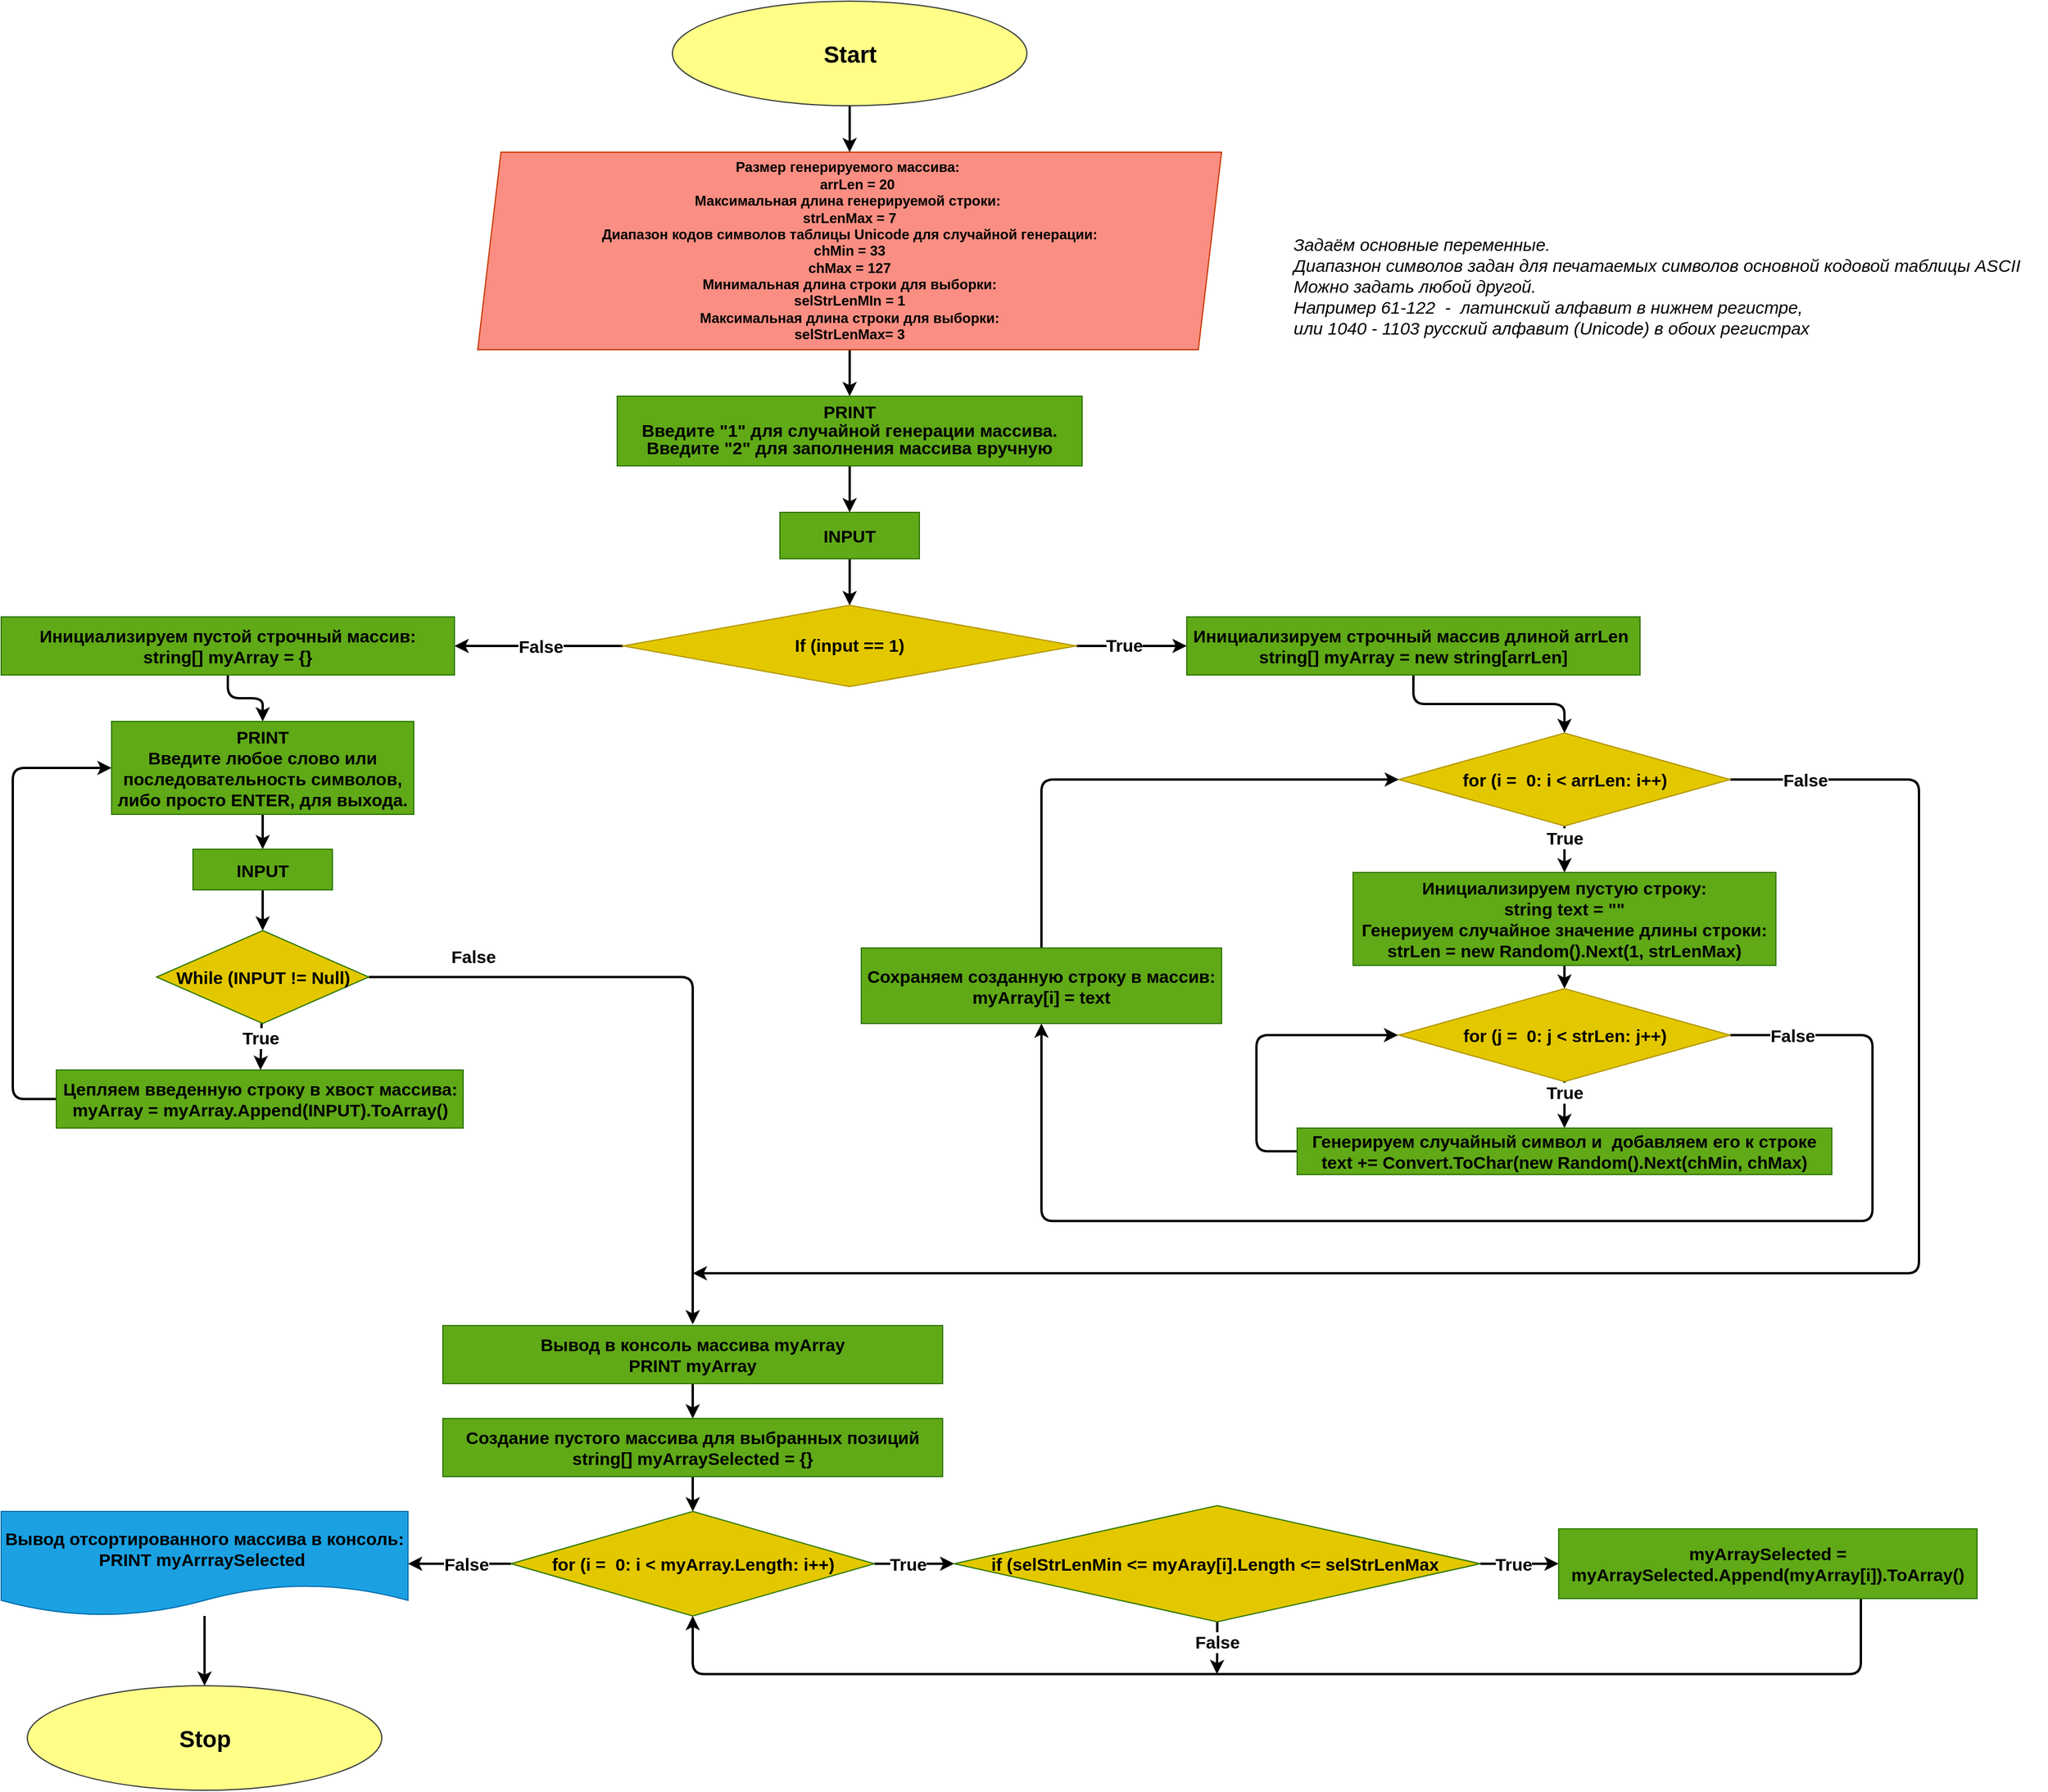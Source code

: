 <mxfile>
    <diagram id="g2o6s-i-MOim3hcA0cfS" name="Page-1">
        <mxGraphModel dx="2938" dy="2648" grid="1" gridSize="10" guides="1" tooltips="1" connect="1" arrows="1" fold="1" page="1" pageScale="1" pageWidth="850" pageHeight="1100" math="0" shadow="0">
            <root>
                <mxCell id="0"/>
                <mxCell id="1" parent="0"/>
                <mxCell id="5" style="edgeStyle=none;html=1;exitX=0.5;exitY=1;exitDx=0;exitDy=0;entryX=0.5;entryY=0;entryDx=0;entryDy=0;strokeWidth=2;" parent="1" source="2" target="4" edge="1">
                    <mxGeometry relative="1" as="geometry"/>
                </mxCell>
                <mxCell id="2" value="&lt;b&gt;&lt;font style=&quot;font-size: 20px;&quot;&gt;Start&lt;/font&gt;&lt;/b&gt;" style="ellipse;whiteSpace=wrap;html=1;fillColor=#ffff88;strokeColor=#36393d;" parent="1" vertex="1">
                    <mxGeometry x="-272.5" y="-1100" width="305" height="90" as="geometry"/>
                </mxCell>
                <mxCell id="8" value="" style="edgeStyle=none;html=1;fontSize=20;entryX=0.5;entryY=0;entryDx=0;entryDy=0;strokeWidth=2;" parent="1" source="4" target="9" edge="1">
                    <mxGeometry relative="1" as="geometry"/>
                </mxCell>
                <mxCell id="4" value="&lt;b&gt;Размер генерируемого массива:&amp;nbsp; &lt;br&gt;&amp;nbsp; &amp;nbsp; arrLen = 20&lt;br&gt;Максимальная длина генерируемой строки:&amp;nbsp; &lt;br&gt;strLenMax = 7&lt;br&gt;Диапазон кодов символов таблицы Unicode для случайной генерации:&lt;br&gt;chMin = 33&lt;br&gt;chMax = 127&lt;br&gt;Минимальная длина строки для выборки:&lt;br&gt;&lt;/b&gt;&lt;b style=&quot;border-color: var(--border-color);&quot;&gt;selStrLenMIn&amp;nbsp;&lt;/b&gt;&lt;b&gt;= 1&lt;br&gt;Максимальная длина строки для выборки:&lt;br style=&quot;border-color: var(--border-color);&quot;&gt;selStrLenMax= 3&lt;/b&gt;" style="shape=parallelogram;perimeter=parallelogramPerimeter;whiteSpace=wrap;html=1;fixedSize=1;fillColor=#FA8E82;fontColor=#000000;strokeColor=#C73500;" parent="1" vertex="1">
                    <mxGeometry x="-440" y="-970" width="640" height="170" as="geometry"/>
                </mxCell>
                <mxCell id="6" value="&lt;i style=&quot;font-size: 15px;&quot;&gt;Задаём основные переменные.&lt;br&gt;Диапазнон символов задан для печатаемых символов основной кодовой таблицы ASCII&lt;br&gt;Можно задать любой другой.&lt;br&gt;Например 61-122&amp;nbsp; -&amp;nbsp; латинский алфавит в нижнем регистре,&lt;br&gt;или 1040 - 1103 русский алфавит (Unicode) в обоих регистрах&lt;/i&gt;" style="text;html=1;align=left;verticalAlign=middle;resizable=0;points=[];autosize=1;strokeColor=none;fillColor=none;" parent="1" vertex="1">
                    <mxGeometry x="260" y="-905" width="650" height="100" as="geometry"/>
                </mxCell>
                <mxCell id="15" value="" style="edgeStyle=none;html=1;fontSize=15;fontColor=#000000;strokeWidth=2;" parent="1" source="7" target="14" edge="1">
                    <mxGeometry relative="1" as="geometry"/>
                </mxCell>
                <mxCell id="16" value="True" style="edgeLabel;html=1;align=center;verticalAlign=middle;resizable=0;points=[];fontSize=15;fontColor=#000000;fontStyle=1" parent="15" vertex="1" connectable="0">
                    <mxGeometry x="-0.15" y="1" relative="1" as="geometry">
                        <mxPoint as="offset"/>
                    </mxGeometry>
                </mxCell>
                <mxCell id="18" value="" style="edgeStyle=none;html=1;fontSize=15;fontColor=#000000;strokeWidth=2;entryX=1;entryY=0.5;entryDx=0;entryDy=0;exitX=0;exitY=0.5;exitDx=0;exitDy=0;" parent="1" source="7" target="17" edge="1">
                    <mxGeometry relative="1" as="geometry">
                        <Array as="points"/>
                        <mxPoint x="-380" y="-520" as="targetPoint"/>
                    </mxGeometry>
                </mxCell>
                <mxCell id="19" value="&lt;b&gt;False&lt;/b&gt;" style="edgeLabel;html=1;align=center;verticalAlign=middle;resizable=0;points=[];fontSize=15;fontColor=#000000;" parent="18" vertex="1" connectable="0">
                    <mxGeometry x="0.243" y="-1" relative="1" as="geometry">
                        <mxPoint x="19" y="1" as="offset"/>
                    </mxGeometry>
                </mxCell>
                <mxCell id="7" value="&lt;p style=&quot;line-height: 120%;&quot;&gt;&lt;font style=&quot;font-size: 15px;&quot;&gt;&lt;b&gt;If (input == 1)&lt;/b&gt;&lt;/font&gt;&lt;/p&gt;" style="rhombus;whiteSpace=wrap;html=1;fillColor=#e3c800;strokeColor=#B09500;fontColor=#000000;" parent="1" vertex="1">
                    <mxGeometry x="-315" y="-580" width="390" height="70" as="geometry"/>
                </mxCell>
                <mxCell id="10" style="edgeStyle=none;html=1;entryX=0.5;entryY=0;entryDx=0;entryDy=0;fontSize=15;exitX=0.5;exitY=1;exitDx=0;exitDy=0;strokeWidth=2;" parent="1" source="11" target="7" edge="1">
                    <mxGeometry relative="1" as="geometry">
                        <mxPoint x="-120" y="-590" as="sourcePoint"/>
                    </mxGeometry>
                </mxCell>
                <mxCell id="12" value="" style="edgeStyle=none;html=1;fontSize=15;strokeWidth=2;" parent="1" source="9" target="11" edge="1">
                    <mxGeometry relative="1" as="geometry"/>
                </mxCell>
                <mxCell id="9" value="&lt;p style=&quot;border-color: var(--border-color); color: rgb(0, 0, 0); font-size: 12px; line-height: 14.4px;&quot;&gt;&lt;b style=&quot;background-color: initial; font-size: 15px;&quot;&gt;&lt;br&gt;&lt;/b&gt;&lt;/p&gt;&lt;p style=&quot;border-color: var(--border-color); color: rgb(0, 0, 0); font-size: 12px; line-height: 14.4px;&quot;&gt;&lt;b style=&quot;background-color: initial; font-size: 15px;&quot;&gt;PRINT&lt;br&gt;Введите &quot;1&quot; для случайной генерации массива.&lt;br&gt;Введите &quot;2&quot; для заполнения массива вручную&lt;/b&gt;&lt;br&gt;&lt;/p&gt;&lt;p style=&quot;border-color: var(--border-color); color: rgb(0, 0, 0); font-size: 12px; line-height: 14.4px;&quot;&gt;&lt;b style=&quot;background-color: initial; border-color: var(--border-color); font-size: 15px;&quot;&gt;&amp;nbsp;&lt;/b&gt;&lt;br&gt;&lt;/p&gt;" style="whiteSpace=wrap;html=1;fontSize=15;fillColor=#60a917;fontColor=#ffffff;strokeColor=#2D7600;" parent="1" vertex="1">
                    <mxGeometry x="-320" y="-760" width="400" height="60" as="geometry"/>
                </mxCell>
                <mxCell id="11" value="&lt;font color=&quot;#000000&quot;&gt;&lt;b&gt;INPUT&lt;/b&gt;&lt;/font&gt;" style="whiteSpace=wrap;html=1;fontSize=15;fillColor=#60a917;strokeColor=#2D7600;fontColor=#ffffff;" parent="1" vertex="1">
                    <mxGeometry x="-180" y="-660" width="120" height="40" as="geometry"/>
                </mxCell>
                <mxCell id="32" value="" style="edgeStyle=orthogonalEdgeStyle;html=1;fontSize=14;fontColor=#000000;strokeWidth=2;" parent="1" source="14" target="31" edge="1">
                    <mxGeometry relative="1" as="geometry"/>
                </mxCell>
                <mxCell id="14" value="&lt;font style=&quot;font-size: 15px;&quot;&gt;&lt;b&gt;&lt;span style=&quot;color: rgb(0, 0, 0);&quot;&gt;Инициализируем строчный массив длиной&amp;nbsp;&lt;/span&gt;&lt;span style=&quot;border-color: var(--border-color); color: rgb(0, 0, 0);&quot;&gt;arrLen&lt;/span&gt;&lt;span style=&quot;color: rgb(0, 0, 0);&quot;&gt;&amp;nbsp;&lt;/span&gt;&lt;br style=&quot;border-color: var(--border-color); color: rgb(0, 0, 0);&quot;&gt;&lt;span style=&quot;color: rgb(0, 0, 0);&quot;&gt;string[] myArray = new string[arrLen]&lt;/span&gt;&lt;/b&gt;&lt;/font&gt;" style="whiteSpace=wrap;html=1;fillColor=#60a917;strokeColor=#2D7600;fontColor=#ffffff;" parent="1" vertex="1">
                    <mxGeometry x="170" y="-570" width="390" height="50" as="geometry"/>
                </mxCell>
                <mxCell id="33" value="" style="edgeStyle=orthogonalEdgeStyle;html=1;fontSize=15;fontColor=#000000;strokeWidth=2;" parent="1" source="17" target="20" edge="1">
                    <mxGeometry relative="1" as="geometry"/>
                </mxCell>
                <mxCell id="17" value="&lt;font style=&quot;font-size: 15px;&quot; color=&quot;#000000&quot;&gt;&lt;b&gt;Инициализируем пустой строчный массив:&lt;br&gt;string[] myArray = {}&lt;/b&gt;&lt;br&gt;&lt;/font&gt;" style="whiteSpace=wrap;html=1;fillColor=#60a917;strokeColor=#2D7600;fontColor=#ffffff;" parent="1" vertex="1">
                    <mxGeometry x="-850" y="-570" width="390" height="50" as="geometry"/>
                </mxCell>
                <mxCell id="23" value="" style="edgeStyle=none;html=1;fontSize=13;fontColor=#000000;strokeWidth=2;" parent="1" source="20" target="22" edge="1">
                    <mxGeometry relative="1" as="geometry"/>
                </mxCell>
                <mxCell id="20" value="&lt;font style=&quot;font-size: 15px;&quot;&gt;&lt;b&gt;&lt;span style=&quot;color: rgb(0, 0, 0);&quot;&gt;PRINT&lt;/span&gt;&lt;br style=&quot;border-color: var(--border-color); color: rgb(0, 0, 0);&quot;&gt;&lt;span style=&quot;color: rgb(0, 0, 0);&quot;&gt;Введите любое слово или последовательность символов, либо просто ENTER, для выхода.&lt;/span&gt;&lt;/b&gt;&lt;/font&gt;" style="whiteSpace=wrap;html=1;fillColor=#60a917;strokeColor=#2D7600;fontColor=#ffffff;" parent="1" vertex="1">
                    <mxGeometry x="-755" y="-480" width="260" height="80" as="geometry"/>
                </mxCell>
                <mxCell id="25" value="" style="edgeStyle=none;html=1;fontSize=13;fontColor=#000000;strokeWidth=2;" parent="1" source="22" target="24" edge="1">
                    <mxGeometry relative="1" as="geometry"/>
                </mxCell>
                <mxCell id="22" value="&lt;span style=&quot;color: rgb(0, 0, 0); font-size: 15px;&quot;&gt;&lt;b&gt;INPUT&lt;/b&gt;&lt;/span&gt;" style="whiteSpace=wrap;html=1;fillColor=#60a917;strokeColor=#2D7600;fontColor=#ffffff;" parent="1" vertex="1">
                    <mxGeometry x="-685" y="-370" width="120" height="35" as="geometry"/>
                </mxCell>
                <mxCell id="27" value="" style="edgeStyle=none;html=1;fontSize=15;fontColor=#000000;strokeWidth=2;" parent="1" source="24" target="26" edge="1">
                    <mxGeometry relative="1" as="geometry"/>
                </mxCell>
                <mxCell id="28" value="&lt;b&gt;True&lt;/b&gt;" style="edgeLabel;html=1;align=center;verticalAlign=middle;resizable=0;points=[];fontSize=15;fontColor=#000000;" parent="27" vertex="1" connectable="0">
                    <mxGeometry x="-0.488" y="-2" relative="1" as="geometry">
                        <mxPoint x="1" y="2" as="offset"/>
                    </mxGeometry>
                </mxCell>
                <mxCell id="50" value="" style="edgeStyle=orthogonalEdgeStyle;html=1;fontSize=15;strokeWidth=2;exitX=1;exitY=0.5;exitDx=0;exitDy=0;" parent="1" source="24" edge="1">
                    <mxGeometry relative="1" as="geometry">
                        <mxPoint x="-255" y="39" as="targetPoint"/>
                        <Array as="points">
                            <mxPoint x="-255" y="-260"/>
                        </Array>
                    </mxGeometry>
                </mxCell>
                <mxCell id="54" value="&lt;b&gt;False&lt;/b&gt;" style="edgeLabel;html=1;align=center;verticalAlign=middle;resizable=0;points=[];fontSize=15;" parent="50" vertex="1" connectable="0">
                    <mxGeometry x="-0.686" y="1" relative="1" as="geometry">
                        <mxPoint x="-1" y="-17" as="offset"/>
                    </mxGeometry>
                </mxCell>
                <mxCell id="24" value="&lt;font style=&quot;font-size: 15px;&quot; color=&quot;#000000&quot;&gt;&lt;b&gt;While (INPUT != Null)&lt;/b&gt;&lt;/font&gt;" style="rhombus;whiteSpace=wrap;html=1;fillColor=#e3c800;strokeColor=#2D7600;fontColor=#ffffff;" parent="1" vertex="1">
                    <mxGeometry x="-716.25" y="-300" width="182.5" height="80" as="geometry"/>
                </mxCell>
                <mxCell id="29" style="edgeStyle=orthogonalEdgeStyle;html=1;exitX=0;exitY=0.5;exitDx=0;exitDy=0;entryX=0;entryY=0.5;entryDx=0;entryDy=0;fontSize=14;fontColor=#000000;strokeWidth=2;" parent="1" source="26" target="20" edge="1">
                    <mxGeometry relative="1" as="geometry">
                        <Array as="points">
                            <mxPoint x="-840" y="-155"/>
                            <mxPoint x="-840" y="-440"/>
                        </Array>
                    </mxGeometry>
                </mxCell>
                <mxCell id="26" value="&lt;font color=&quot;#000000&quot; style=&quot;font-size: 15px;&quot;&gt;&lt;b&gt;&lt;span style=&quot;&quot;&gt;Цепляем введенную строку в хвост массива:&lt;/span&gt;&lt;br&gt;&lt;span style=&quot;&quot;&gt;myArray = myArray.Append(INPUT).ToArray()&lt;/span&gt;&lt;/b&gt;&lt;br&gt;&lt;/font&gt;" style="whiteSpace=wrap;html=1;fillColor=#60a917;strokeColor=#2D7600;fontColor=#ffffff;" parent="1" vertex="1">
                    <mxGeometry x="-802.5" y="-180" width="350" height="50" as="geometry"/>
                </mxCell>
                <mxCell id="37" value="" style="edgeStyle=orthogonalEdgeStyle;html=1;exitX=0.5;exitY=1;exitDx=0;exitDy=0;strokeWidth=2;" parent="1" source="31" target="36" edge="1">
                    <mxGeometry relative="1" as="geometry"/>
                </mxCell>
                <mxCell id="40" value="&lt;b&gt;True&lt;/b&gt;" style="edgeLabel;html=1;align=center;verticalAlign=middle;resizable=0;points=[];fontSize=15;" parent="37" vertex="1" connectable="0">
                    <mxGeometry x="0.291" y="-1" relative="1" as="geometry">
                        <mxPoint x="1" y="-16" as="offset"/>
                    </mxGeometry>
                </mxCell>
                <mxCell id="52" style="edgeStyle=orthogonalEdgeStyle;html=1;fontSize=15;strokeWidth=2;" parent="1" source="31" edge="1">
                    <mxGeometry relative="1" as="geometry">
                        <mxPoint x="-255" y="-5" as="targetPoint"/>
                        <Array as="points">
                            <mxPoint x="800" y="-430"/>
                            <mxPoint x="800" y="-5"/>
                            <mxPoint x="-240" y="-5"/>
                        </Array>
                    </mxGeometry>
                </mxCell>
                <mxCell id="53" value="&lt;b&gt;False&lt;/b&gt;" style="edgeLabel;html=1;align=center;verticalAlign=middle;resizable=0;points=[];fontSize=15;" parent="52" vertex="1" connectable="0">
                    <mxGeometry x="-0.951" y="1" relative="1" as="geometry">
                        <mxPoint x="24" y="1" as="offset"/>
                    </mxGeometry>
                </mxCell>
                <mxCell id="31" value="&lt;font style=&quot;font-size: 15px;&quot;&gt;&lt;b&gt;for (i =&amp;nbsp; 0: i &amp;lt; arrLen: i++)&lt;/b&gt;&lt;/font&gt;" style="rhombus;whiteSpace=wrap;html=1;fillColor=#e3c800;strokeColor=#B09500;fontColor=#000000;" parent="1" vertex="1">
                    <mxGeometry x="352.5" y="-470" width="285" height="80" as="geometry"/>
                </mxCell>
                <mxCell id="39" value="" style="edgeStyle=orthogonalEdgeStyle;html=1;exitX=0.5;exitY=1;exitDx=0;exitDy=0;strokeWidth=2;" parent="1" source="36" target="38" edge="1">
                    <mxGeometry relative="1" as="geometry">
                        <mxPoint x="500" y="-280" as="sourcePoint"/>
                    </mxGeometry>
                </mxCell>
                <mxCell id="36" value="&lt;b style=&quot;border-color: var(--border-color); font-size: 15px;&quot;&gt;&lt;span style=&quot;border-color: var(--border-color); color: rgb(0, 0, 0);&quot;&gt;Инициализируем пустую строку:&lt;/span&gt;&lt;br style=&quot;border-color: var(--border-color); color: rgb(0, 0, 0);&quot;&gt;&lt;span style=&quot;border-color: var(--border-color); color: rgb(0, 0, 0);&quot;&gt;string text = &quot;&quot;&lt;br&gt;Генериуем случайное значение длины строки:&lt;br&gt;strLen =&amp;nbsp;&lt;b style=&quot;border-color: var(--border-color);&quot;&gt;new Random().Next(1, strLenMax)&lt;/b&gt;&lt;br&gt;&lt;/span&gt;&lt;/b&gt;" style="whiteSpace=wrap;html=1;fillColor=#60a917;strokeColor=#2D7600;fontColor=#ffffff;" parent="1" vertex="1">
                    <mxGeometry x="313.12" y="-350" width="363.75" height="80" as="geometry"/>
                </mxCell>
                <mxCell id="42" value="" style="edgeStyle=orthogonalEdgeStyle;html=1;fontSize=15;strokeWidth=2;" parent="1" source="38" target="41" edge="1">
                    <mxGeometry relative="1" as="geometry"/>
                </mxCell>
                <mxCell id="43" value="&lt;b&gt;True&lt;/b&gt;" style="edgeLabel;html=1;align=center;verticalAlign=middle;resizable=0;points=[];fontSize=15;" parent="42" vertex="1" connectable="0">
                    <mxGeometry x="0.259" relative="1" as="geometry">
                        <mxPoint y="-16" as="offset"/>
                    </mxGeometry>
                </mxCell>
                <mxCell id="46" style="edgeStyle=orthogonalEdgeStyle;html=1;entryX=0.5;entryY=1;entryDx=0;entryDy=0;fontSize=15;strokeWidth=2;" parent="1" source="38" target="55" edge="1">
                    <mxGeometry relative="1" as="geometry">
                        <Array as="points">
                            <mxPoint x="760" y="-210"/>
                            <mxPoint x="760" y="-50"/>
                            <mxPoint x="45" y="-50"/>
                        </Array>
                    </mxGeometry>
                </mxCell>
                <mxCell id="47" value="&lt;b&gt;False&lt;/b&gt;" style="edgeLabel;html=1;align=center;verticalAlign=middle;resizable=0;points=[];fontSize=15;" parent="46" vertex="1" connectable="0">
                    <mxGeometry x="-0.94" y="2" relative="1" as="geometry">
                        <mxPoint x="18" y="2" as="offset"/>
                    </mxGeometry>
                </mxCell>
                <mxCell id="38" value="&lt;b style=&quot;border-color: var(--border-color);&quot;&gt;&lt;span style=&quot;font-size: 15px;&quot;&gt;for (j =&amp;nbsp; 0: j &amp;lt;&amp;nbsp;&lt;/span&gt;&lt;b style=&quot;border-color: var(--border-color);&quot;&gt;&lt;font style=&quot;font-size: 15px;&quot;&gt;strLen&lt;/font&gt;&lt;/b&gt;&lt;span style=&quot;font-size: 15px;&quot;&gt;: j++)&lt;/span&gt;&lt;/b&gt;" style="rhombus;whiteSpace=wrap;html=1;fillColor=#e3c800;strokeColor=#B09500;fontColor=#000000;" parent="1" vertex="1">
                    <mxGeometry x="352.5" y="-250" width="285" height="80" as="geometry"/>
                </mxCell>
                <mxCell id="45" style="edgeStyle=orthogonalEdgeStyle;html=1;fontSize=15;exitX=0;exitY=0.5;exitDx=0;exitDy=0;strokeWidth=2;" parent="1" source="41" edge="1">
                    <mxGeometry relative="1" as="geometry">
                        <mxPoint x="351.88" y="-210" as="targetPoint"/>
                        <Array as="points">
                            <mxPoint x="230" y="-110"/>
                            <mxPoint x="230" y="-210"/>
                        </Array>
                    </mxGeometry>
                </mxCell>
                <mxCell id="41" value="&lt;font color=&quot;#000000&quot;&gt;&lt;b style=&quot;font-size: 15px;&quot;&gt;Генерируем случайный символ и&amp;nbsp; добавляем его к строке&lt;/b&gt;&lt;br&gt;&lt;span style=&quot;font-size: 15px;&quot;&gt;&lt;b&gt;text += Convert.ToChar(new Random().Next(chMin, chMax)&lt;/b&gt;&lt;/span&gt;&lt;br&gt;&lt;/font&gt;" style="whiteSpace=wrap;html=1;fillColor=#60a917;strokeColor=#2D7600;fontColor=#ffffff;" parent="1" vertex="1">
                    <mxGeometry x="265" y="-130" width="460" height="40" as="geometry"/>
                </mxCell>
                <mxCell id="62" value="" style="edgeStyle=orthogonalEdgeStyle;html=1;strokeWidth=2;fontSize=15;" parent="1" source="49" target="61" edge="1">
                    <mxGeometry relative="1" as="geometry"/>
                </mxCell>
                <mxCell id="49" value="&lt;font color=&quot;#000000&quot;&gt;&lt;span style=&quot;font-size: 15px;&quot;&gt;&lt;b&gt;Вывод в консоль массива myArray&lt;br&gt;PRINT myArray&lt;br&gt;&lt;/b&gt;&lt;/span&gt;&lt;/font&gt;" style="whiteSpace=wrap;html=1;fillColor=#60a917;strokeColor=#2D7600;fontColor=#ffffff;" parent="1" vertex="1">
                    <mxGeometry x="-470" y="40" width="430" height="50" as="geometry"/>
                </mxCell>
                <mxCell id="56" style="edgeStyle=orthogonalEdgeStyle;html=1;entryX=0;entryY=0.5;entryDx=0;entryDy=0;fontSize=15;exitX=0.5;exitY=0;exitDx=0;exitDy=0;strokeWidth=2;" parent="1" source="55" target="31" edge="1">
                    <mxGeometry relative="1" as="geometry"/>
                </mxCell>
                <mxCell id="55" value="&lt;b style=&quot;border-color: var(--border-color); font-size: 15px;&quot;&gt;&lt;span style=&quot;border-color: var(--border-color); color: rgb(0, 0, 0);&quot;&gt;Сохраняем созданную строку в массив:&lt;br&gt;myArray[i] = text&lt;br&gt;&lt;/span&gt;&lt;/b&gt;" style="whiteSpace=wrap;html=1;fillColor=#60a917;strokeColor=#2D7600;fontColor=#ffffff;" parent="1" vertex="1">
                    <mxGeometry x="-110" y="-285" width="310" height="65" as="geometry"/>
                </mxCell>
                <mxCell id="64" value="" style="edgeStyle=orthogonalEdgeStyle;html=1;strokeWidth=2;fontSize=15;" parent="1" source="61" target="63" edge="1">
                    <mxGeometry relative="1" as="geometry"/>
                </mxCell>
                <mxCell id="61" value="&lt;font color=&quot;#000000&quot;&gt;&lt;span style=&quot;font-size: 15px;&quot;&gt;&lt;b&gt;Создание пустого массива для выбранных позиций&lt;br&gt;string[] myArraySelected = {}&lt;br&gt;&lt;/b&gt;&lt;/span&gt;&lt;/font&gt;" style="whiteSpace=wrap;html=1;fillColor=#60a917;strokeColor=#2D7600;fontColor=#ffffff;" parent="1" vertex="1">
                    <mxGeometry x="-470" y="120" width="430" height="50" as="geometry"/>
                </mxCell>
                <mxCell id="66" value="" style="edgeStyle=orthogonalEdgeStyle;html=1;strokeWidth=2;fontSize=15;" parent="1" source="63" target="65" edge="1">
                    <mxGeometry relative="1" as="geometry"/>
                </mxCell>
                <mxCell id="67" value="&lt;b&gt;True&lt;/b&gt;" style="edgeLabel;html=1;align=center;verticalAlign=middle;resizable=0;points=[];fontSize=15;" parent="66" vertex="1" connectable="0">
                    <mxGeometry x="-0.678" y="1" relative="1" as="geometry">
                        <mxPoint x="17" y="1" as="offset"/>
                    </mxGeometry>
                </mxCell>
                <mxCell id="77" value="" style="edgeStyle=orthogonalEdgeStyle;html=1;strokeWidth=2;fontSize=15;entryX=1;entryY=0.5;entryDx=0;entryDy=0;" parent="1" source="63" target="79" edge="1">
                    <mxGeometry relative="1" as="geometry">
                        <mxPoint x="-605" y="245" as="targetPoint"/>
                    </mxGeometry>
                </mxCell>
                <mxCell id="78" value="&lt;b&gt;False&lt;/b&gt;" style="edgeLabel;html=1;align=center;verticalAlign=middle;resizable=0;points=[];fontSize=15;" parent="77" vertex="1" connectable="0">
                    <mxGeometry x="-0.253" relative="1" as="geometry">
                        <mxPoint x="-6" as="offset"/>
                    </mxGeometry>
                </mxCell>
                <mxCell id="63" value="&lt;b style=&quot;border-color: var(--border-color); color: rgb(0, 0, 0); font-size: 15px;&quot;&gt;for (i =&amp;nbsp; 0: i &amp;lt; myArray.Length: i++)&lt;/b&gt;" style="rhombus;whiteSpace=wrap;html=1;fillColor=#e3c800;strokeColor=#2D7600;fontColor=#ffffff;" parent="1" vertex="1">
                    <mxGeometry x="-411.25" y="200" width="312.5" height="90" as="geometry"/>
                </mxCell>
                <mxCell id="69" value="" style="edgeStyle=orthogonalEdgeStyle;html=1;strokeWidth=2;fontSize=15;" parent="1" source="65" target="68" edge="1">
                    <mxGeometry relative="1" as="geometry"/>
                </mxCell>
                <mxCell id="71" value="&lt;b&gt;True&lt;/b&gt;" style="edgeLabel;html=1;align=center;verticalAlign=middle;resizable=0;points=[];fontSize=15;" parent="69" vertex="1" connectable="0">
                    <mxGeometry x="-0.645" y="1" relative="1" as="geometry">
                        <mxPoint x="16" y="1" as="offset"/>
                    </mxGeometry>
                </mxCell>
                <mxCell id="74" style="edgeStyle=orthogonalEdgeStyle;html=1;strokeWidth=2;fontSize=15;" parent="1" source="65" edge="1">
                    <mxGeometry relative="1" as="geometry">
                        <mxPoint x="196" y="340" as="targetPoint"/>
                    </mxGeometry>
                </mxCell>
                <mxCell id="75" value="&lt;b&gt;False&lt;/b&gt;" style="edgeLabel;html=1;align=center;verticalAlign=middle;resizable=0;points=[];fontSize=15;" parent="74" vertex="1" connectable="0">
                    <mxGeometry x="-0.262" y="-1" relative="1" as="geometry">
                        <mxPoint as="offset"/>
                    </mxGeometry>
                </mxCell>
                <mxCell id="65" value="&lt;b style=&quot;border-color: var(--border-color); color: rgb(0, 0, 0);&quot;&gt;&lt;span style=&quot;font-size: 15px;&quot;&gt;if (&lt;/span&gt;&lt;b style=&quot;border-color: var(--border-color);&quot;&gt;&lt;font style=&quot;font-size: 15px;&quot;&gt;selStrLenMin &amp;lt;=&amp;nbsp;&lt;/font&gt;&lt;/b&gt;&lt;span style=&quot;font-size: 15px;&quot;&gt;myAray[i].Length &amp;lt;=&amp;nbsp;&lt;/span&gt;&lt;b style=&quot;border-color: var(--border-color);&quot;&gt;&lt;b style=&quot;border-color: var(--border-color);&quot;&gt;&lt;font style=&quot;border-color: var(--border-color); font-size: 15px;&quot;&gt;selStrLenMax&lt;/font&gt;&lt;/b&gt;&lt;/b&gt;&lt;span style=&quot;font-size: 15px;&quot;&gt;&amp;nbsp;&lt;/span&gt;&lt;/b&gt;" style="rhombus;whiteSpace=wrap;html=1;fillColor=#e3c800;strokeColor=#2D7600;fontColor=#ffffff;" parent="1" vertex="1">
                    <mxGeometry x="-30" y="195" width="452.5" height="100" as="geometry"/>
                </mxCell>
                <mxCell id="73" style="edgeStyle=orthogonalEdgeStyle;html=1;entryX=0.5;entryY=1;entryDx=0;entryDy=0;strokeWidth=2;fontSize=15;" parent="1" source="68" target="63" edge="1">
                    <mxGeometry relative="1" as="geometry">
                        <Array as="points">
                            <mxPoint x="750" y="340"/>
                            <mxPoint x="-255" y="340"/>
                        </Array>
                    </mxGeometry>
                </mxCell>
                <mxCell id="68" value="&lt;b style=&quot;border-color: var(--border-color); color: rgb(0, 0, 0); font-size: 15px;&quot;&gt;myArraySelected = myArraySelected.Append(myArray[i]).ToArray()&lt;/b&gt;" style="whiteSpace=wrap;html=1;fillColor=#60a917;strokeColor=#2D7600;fontColor=#ffffff;" parent="1" vertex="1">
                    <mxGeometry x="490" y="215" width="360" height="60" as="geometry"/>
                </mxCell>
                <mxCell id="81" style="edgeStyle=orthogonalEdgeStyle;html=1;entryX=0.5;entryY=0;entryDx=0;entryDy=0;strokeWidth=2;fontSize=15;" parent="1" source="79" target="80" edge="1">
                    <mxGeometry relative="1" as="geometry"/>
                </mxCell>
                <mxCell id="79" value="&lt;b&gt;&lt;font color=&quot;#000000&quot;&gt;Вывод отсортированного массива в консоль:&lt;br&gt;PRINT myArrraySelected&amp;nbsp;&lt;/font&gt;&lt;/b&gt;" style="shape=document;whiteSpace=wrap;html=1;boundedLbl=1;fontSize=15;fillColor=#1ba1e2;strokeColor=#006EAF;fontColor=#ffffff;" parent="1" vertex="1">
                    <mxGeometry x="-850" y="200" width="350" height="90" as="geometry"/>
                </mxCell>
                <mxCell id="80" value="&lt;b&gt;&lt;font style=&quot;font-size: 20px;&quot;&gt;Stop&lt;/font&gt;&lt;/b&gt;" style="ellipse;whiteSpace=wrap;html=1;fillColor=#ffff88;strokeColor=#36393d;" parent="1" vertex="1">
                    <mxGeometry x="-827.5" y="350" width="305" height="90" as="geometry"/>
                </mxCell>
            </root>
        </mxGraphModel>
    </diagram>
</mxfile>